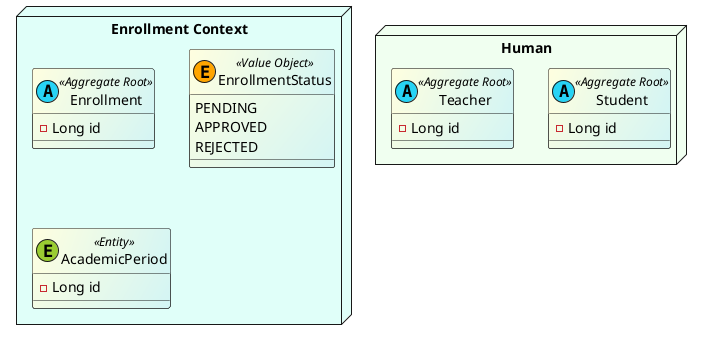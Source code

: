 @startuml Demy Domain Diagram

skinparam class {
    BackgroundColor LightYellow/D3F5F5
    ArrowColor SeaGreen
}

package "Enrollment Context" <<Node>> #E0FFF9 {
    class Enrollment <<(A, #27D3F5) Aggregate Root>> {
        - Long id
    }
    enum EnrollmentStatus <<(E, #FFA500) Value Object>> {
        PENDING
        APPROVED
        REJECTED
    }
    class AcademicPeriod <<(E, #9ACD32) Entity>> {
        - Long id
    }
}

package "Human" <<Node>> #F0FFF0 {
    class Student <<(A, #27D3F5) Aggregate Root>> {
        - Long id
    }
    class Teacher <<(A, #27D3F5) Aggregate Root>> {
        - Long id
    }
}

@enduml